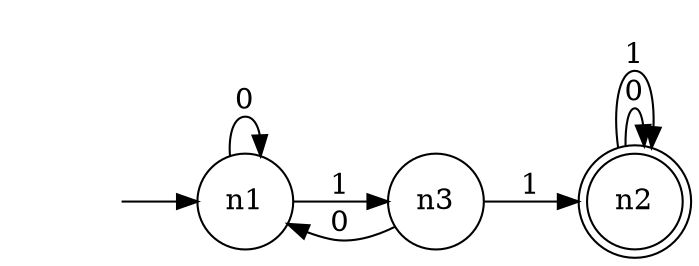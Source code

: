 digraph Minimal {
	graph [rankdir=LR]
	"" [label="" shape=plaintext]
	n2 [label=n2 shape=doublecircle]
	n3 [label=n3 shape=circle]
	n1 [label=n1 shape=circle]
	"" -> n1 [label=""]
	n2 -> n2 [label=0]
	n2 -> n2 [label=1]
	n3 -> n1 [label=0]
	n3 -> n2 [label=1]
	n1 -> n3 [label=1]
	n1 -> n1 [label=0]
}
